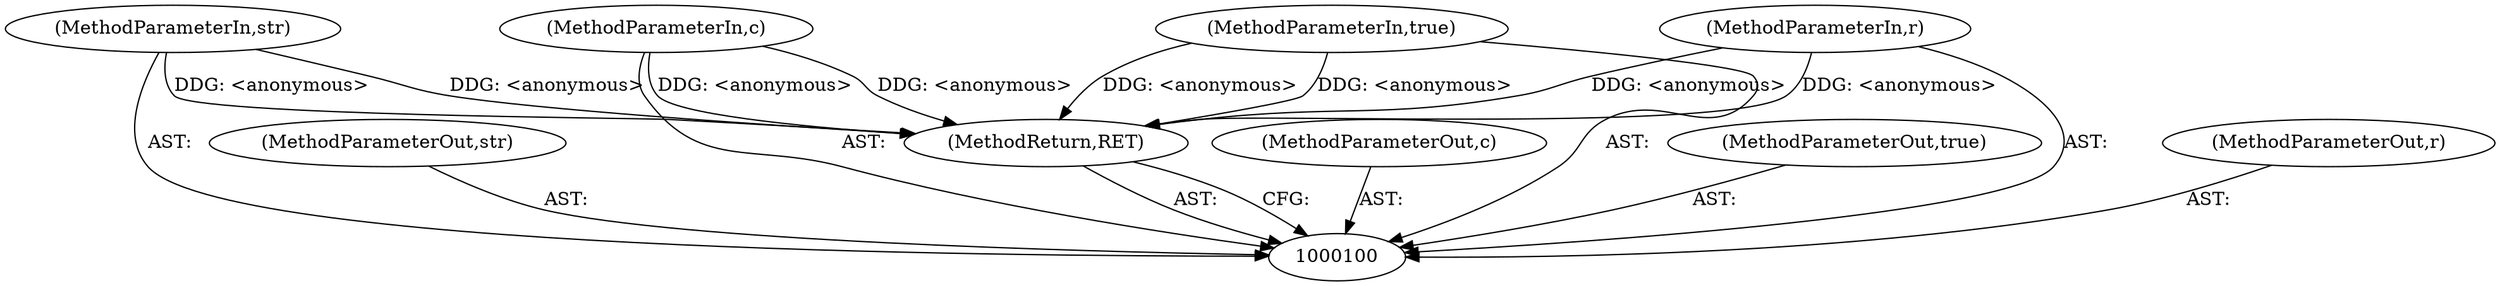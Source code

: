 digraph "1_Chrome_dabd6f450e9594a8962ef6f79447a8bfdc1c9f05" {
"1000101" [label="(MethodParameterIn,str)"];
"1000114" [label="(MethodParameterOut,str)"];
"1000106" [label="(MethodReturn,RET)"];
"1000102" [label="(MethodParameterIn,c)"];
"1000115" [label="(MethodParameterOut,c)"];
"1000103" [label="(MethodParameterIn,true)"];
"1000116" [label="(MethodParameterOut,true)"];
"1000104" [label="(MethodParameterIn,r)"];
"1000117" [label="(MethodParameterOut,r)"];
"1000101" -> "1000100"  [label="AST: "];
"1000101" -> "1000106"  [label="DDG: <anonymous>"];
"1000114" -> "1000100"  [label="AST: "];
"1000106" -> "1000100"  [label="AST: "];
"1000106" -> "1000100"  [label="CFG: "];
"1000104" -> "1000106"  [label="DDG: <anonymous>"];
"1000103" -> "1000106"  [label="DDG: <anonymous>"];
"1000102" -> "1000106"  [label="DDG: <anonymous>"];
"1000101" -> "1000106"  [label="DDG: <anonymous>"];
"1000102" -> "1000100"  [label="AST: "];
"1000102" -> "1000106"  [label="DDG: <anonymous>"];
"1000115" -> "1000100"  [label="AST: "];
"1000103" -> "1000100"  [label="AST: "];
"1000103" -> "1000106"  [label="DDG: <anonymous>"];
"1000116" -> "1000100"  [label="AST: "];
"1000104" -> "1000100"  [label="AST: "];
"1000104" -> "1000106"  [label="DDG: <anonymous>"];
"1000117" -> "1000100"  [label="AST: "];
}
